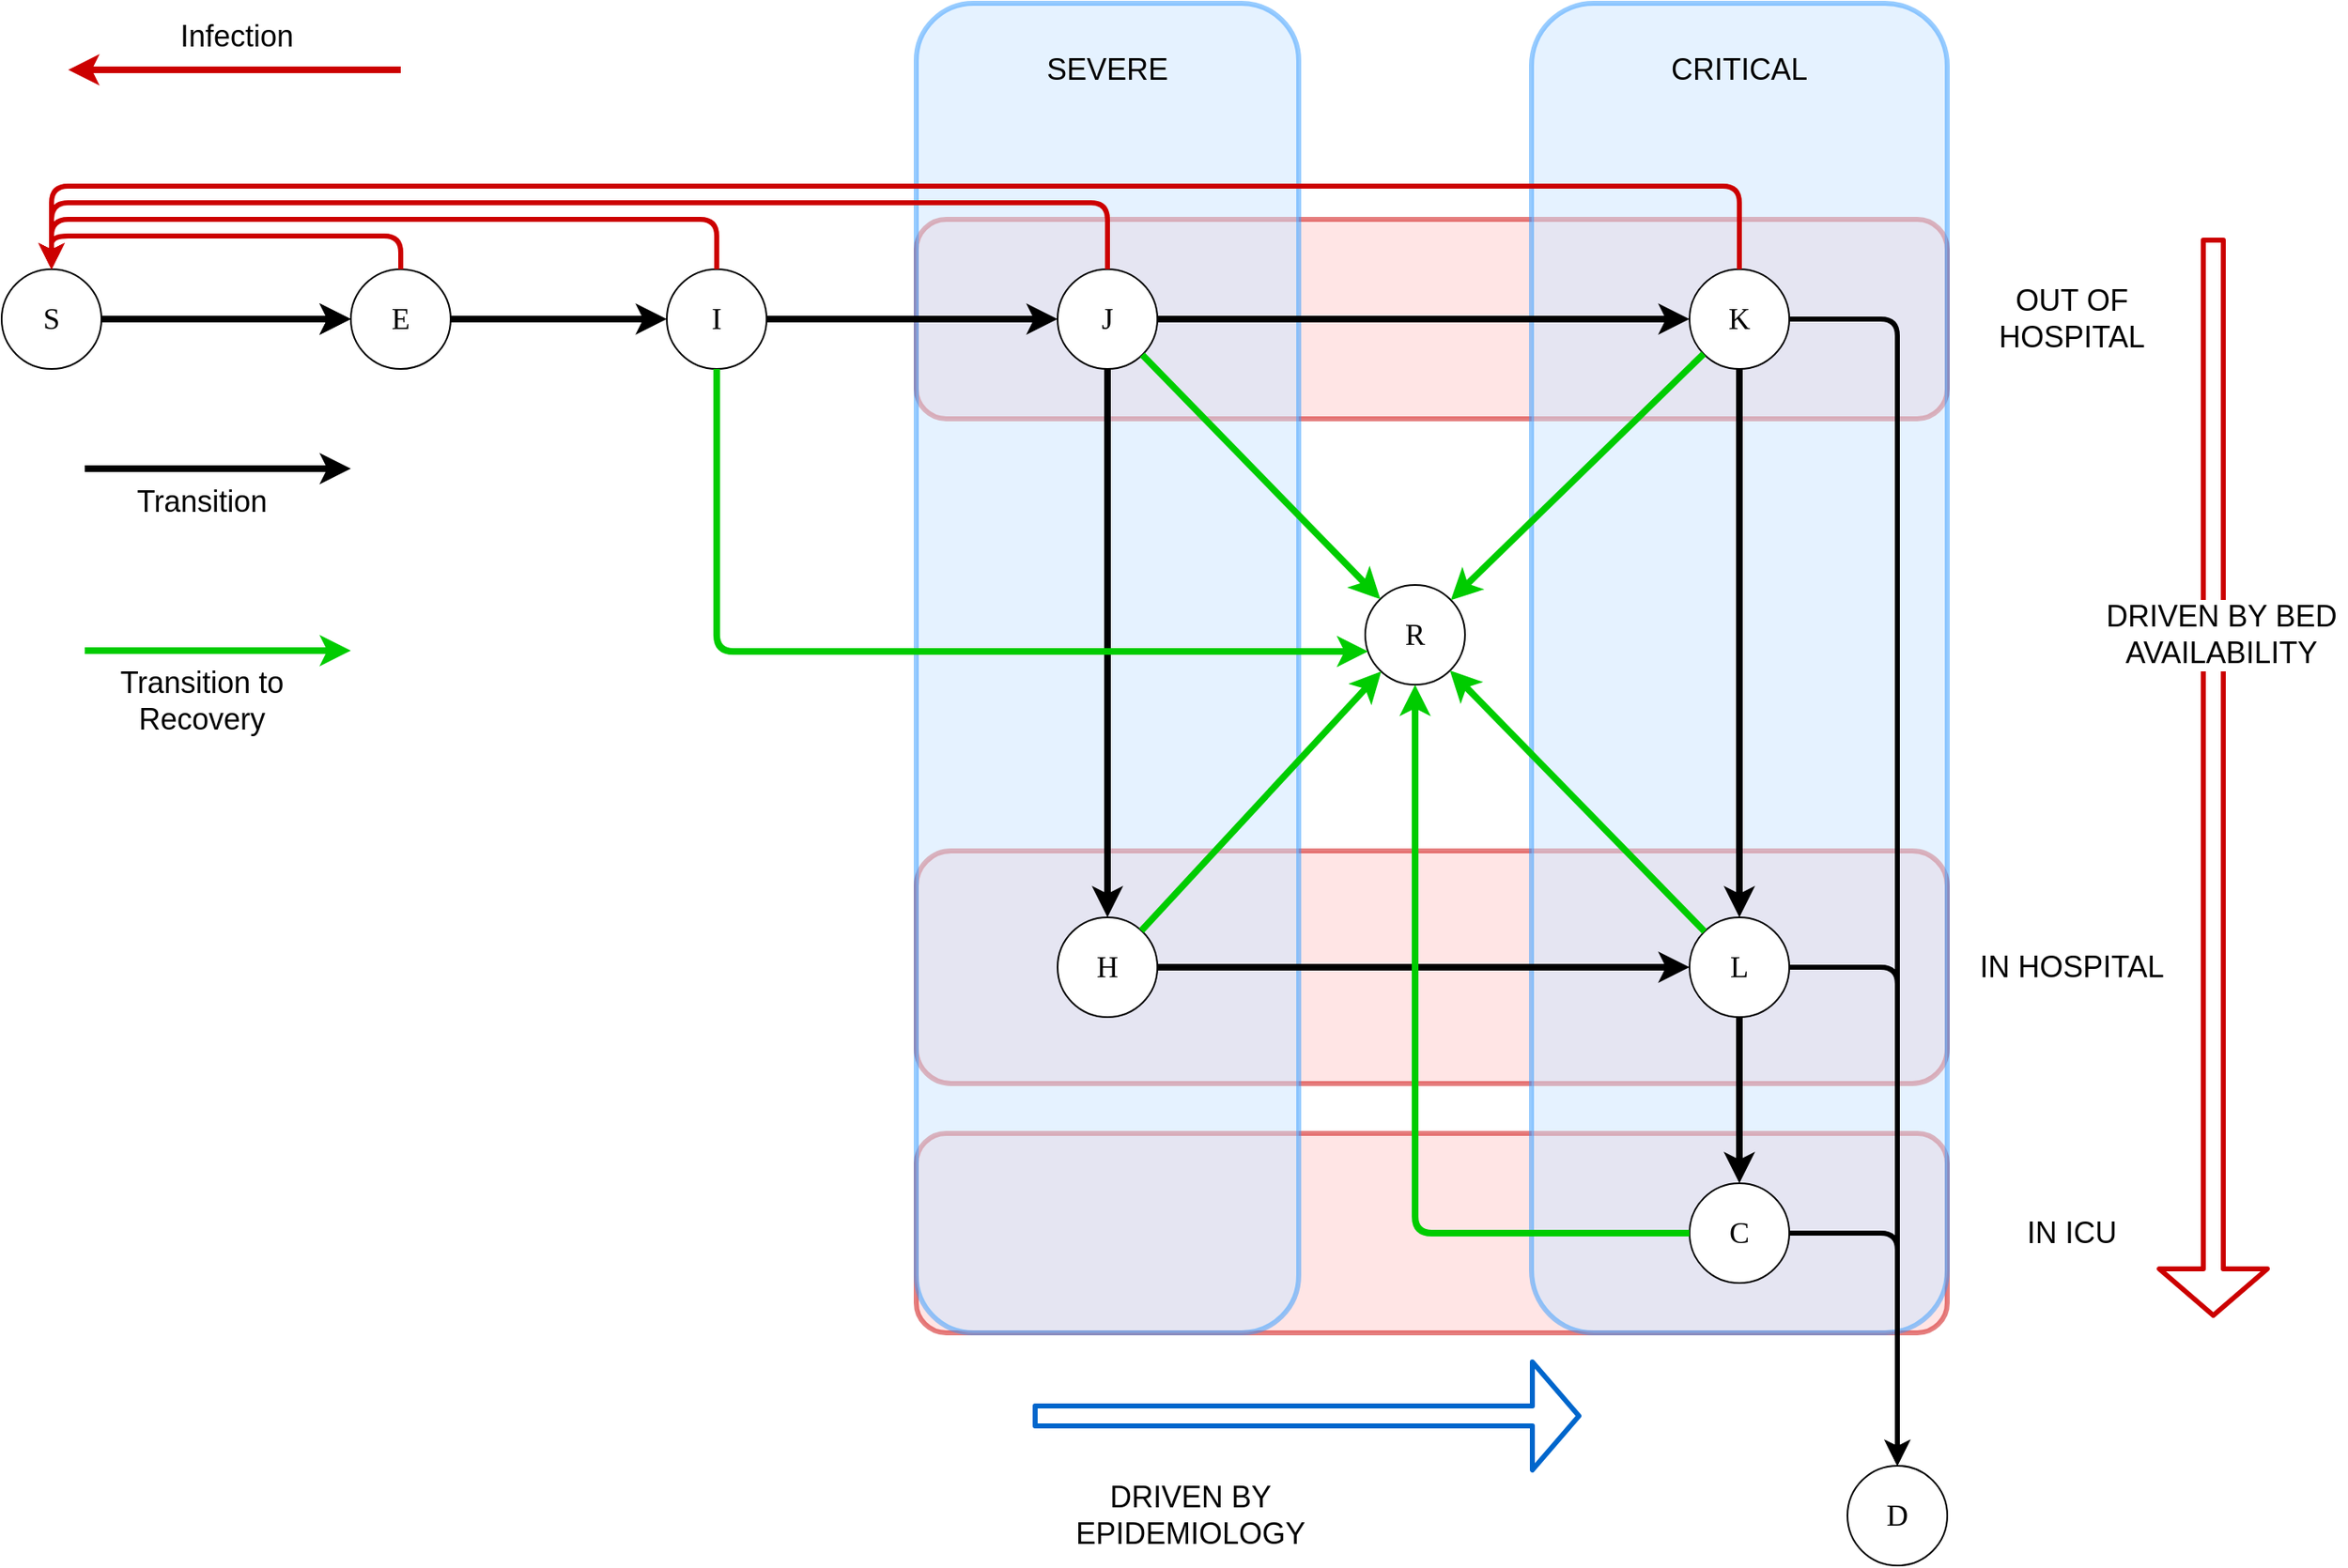 <mxfile version="12.6.5" type="device"><diagram id="RerGtXJefabZLA4IZbGL" name="Page-1"><mxGraphModel dx="2158.3" dy="795" grid="1" gridSize="10" guides="1" tooltips="1" connect="1" arrows="1" fold="1" page="1" pageScale="0.9" pageWidth="827" pageHeight="1169" math="0" shadow="0"><root><mxCell id="0"/><mxCell id="1" parent="0"/><mxCell id="Nf24T_Z3pcfL-pUpdGY4-33" value="" style="rounded=1;whiteSpace=wrap;html=1;fontSize=18;strokeWidth=3;strokeColor=#CC0000;fillColor=#FFCCCC;rotation=90;opacity=50;" parent="1" vertex="1"><mxGeometry x="620" y="490" width="120" height="620" as="geometry"/></mxCell><mxCell id="Nf24T_Z3pcfL-pUpdGY4-31" value="" style="rounded=1;whiteSpace=wrap;html=1;fontSize=18;strokeWidth=3;strokeColor=#CC0000;fillColor=#FFCCCC;rotation=90;opacity=50;" parent="1" vertex="1"><mxGeometry x="610" y="330" width="140" height="620" as="geometry"/></mxCell><mxCell id="Nf24T_Z3pcfL-pUpdGY4-29" value="" style="rounded=1;whiteSpace=wrap;html=1;fontSize=18;strokeWidth=3;strokeColor=#CC0000;fillColor=#FFCCCC;rotation=90;opacity=50;" parent="1" vertex="1"><mxGeometry x="620" y="-60" width="120" height="620" as="geometry"/></mxCell><mxCell id="Nf24T_Z3pcfL-pUpdGY4-27" value="" style="rounded=1;whiteSpace=wrap;html=1;fontSize=18;strokeWidth=3;strokeColor=#3399FF;fillColor=#CCE5FF;opacity=50;" parent="1" vertex="1"><mxGeometry x="740" y="60" width="250" height="800" as="geometry"/></mxCell><mxCell id="Nf24T_Z3pcfL-pUpdGY4-28" value="CRITICAL" style="text;html=1;strokeColor=none;fillColor=none;align=center;verticalAlign=middle;whiteSpace=wrap;rounded=0;fontSize=18;" parent="1" vertex="1"><mxGeometry x="815" y="80" width="100" height="40" as="geometry"/></mxCell><mxCell id="Nf24T_Z3pcfL-pUpdGY4-24" value="" style="rounded=1;whiteSpace=wrap;html=1;fontSize=18;strokeWidth=3;strokeColor=#3399FF;fillColor=#CCE5FF;opacity=50;" parent="1" vertex="1"><mxGeometry x="370" y="60" width="230" height="800" as="geometry"/></mxCell><mxCell id="QVjFgcgT2LXSMzU8Dr3d-1" value="S" style="ellipse;whiteSpace=wrap;html=1;aspect=fixed;fontFamily=Verdana;fontSize=18;" parent="1" vertex="1"><mxGeometry x="-180" y="220" width="60" height="60" as="geometry"/></mxCell><mxCell id="QVjFgcgT2LXSMzU8Dr3d-3" value="J" style="ellipse;whiteSpace=wrap;html=1;aspect=fixed;fontFamily=Verdana;fontSize=18;" parent="1" vertex="1"><mxGeometry x="455" y="220" width="60" height="60" as="geometry"/></mxCell><mxCell id="QVjFgcgT2LXSMzU8Dr3d-6" value="H" style="ellipse;whiteSpace=wrap;html=1;aspect=fixed;fontFamily=Verdana;fontSize=18;" parent="1" vertex="1"><mxGeometry x="455" y="610" width="60" height="60" as="geometry"/></mxCell><mxCell id="QVjFgcgT2LXSMzU8Dr3d-7" value="C" style="ellipse;whiteSpace=wrap;html=1;aspect=fixed;fontFamily=Verdana;fontSize=18;" parent="1" vertex="1"><mxGeometry x="835" y="770" width="60" height="60" as="geometry"/></mxCell><mxCell id="QVjFgcgT2LXSMzU8Dr3d-10" value="L" style="ellipse;whiteSpace=wrap;html=1;aspect=fixed;fontFamily=Verdana;fontSize=18;" parent="1" vertex="1"><mxGeometry x="835" y="610" width="60" height="60" as="geometry"/></mxCell><mxCell id="QVjFgcgT2LXSMzU8Dr3d-11" value="D" style="ellipse;whiteSpace=wrap;html=1;aspect=fixed;fontFamily=Verdana;fontSize=18;" parent="1" vertex="1"><mxGeometry x="930" y="940" width="60" height="60" as="geometry"/></mxCell><mxCell id="QVjFgcgT2LXSMzU8Dr3d-14" value="" style="endArrow=classic;html=1;fontFamily=Verdana;fontSize=18;strokeWidth=4;entryX=0;entryY=0.5;entryDx=0;entryDy=0;exitX=1;exitY=0.5;exitDx=0;exitDy=0;" parent="1" source="QVjFgcgT2LXSMzU8Dr3d-1" target="QVjFgcgT2LXSMzU8Dr3d-9" edge="1"><mxGeometry width="50" height="50" relative="1" as="geometry"><mxPoint x="-170" y="540" as="sourcePoint"/><mxPoint x="-120" y="490" as="targetPoint"/></mxGeometry></mxCell><mxCell id="QVjFgcgT2LXSMzU8Dr3d-16" value="" style="endArrow=classic;html=1;fontFamily=Verdana;fontSize=18;strokeWidth=4;entryX=0;entryY=0.5;entryDx=0;entryDy=0;" parent="1" source="GhdbaIzRPj2teoHkKRaa-11" target="QVjFgcgT2LXSMzU8Dr3d-3" edge="1"><mxGeometry width="50" height="50" relative="1" as="geometry"><mxPoint x="170" y="290" as="sourcePoint"/><mxPoint x="120" y="300" as="targetPoint"/></mxGeometry></mxCell><mxCell id="Nf24T_Z3pcfL-pUpdGY4-2" value="" style="endArrow=classic;html=1;fontFamily=Verdana;fontSize=18;strokeWidth=4;" parent="1" source="QVjFgcgT2LXSMzU8Dr3d-3" target="QVjFgcgT2LXSMzU8Dr3d-6" edge="1"><mxGeometry width="50" height="50" relative="1" as="geometry"><mxPoint x="390" y="290" as="sourcePoint"/><mxPoint x="340" y="300" as="targetPoint"/></mxGeometry></mxCell><mxCell id="Nf24T_Z3pcfL-pUpdGY4-7" value="" style="endArrow=classic;html=1;fontFamily=Verdana;fontSize=18;strokeWidth=4;entryX=0;entryY=0.5;entryDx=0;entryDy=0;exitX=1;exitY=0.5;exitDx=0;exitDy=0;" parent="1" source="QVjFgcgT2LXSMzU8Dr3d-6" target="QVjFgcgT2LXSMzU8Dr3d-10" edge="1"><mxGeometry width="50" height="50" relative="1" as="geometry"><mxPoint x="400" y="488" as="sourcePoint"/><mxPoint x="471" y="488" as="targetPoint"/></mxGeometry></mxCell><mxCell id="Nf24T_Z3pcfL-pUpdGY4-8" value="" style="endArrow=classic;html=1;fontFamily=Verdana;fontSize=18;strokeWidth=4;" parent="1" source="QVjFgcgT2LXSMzU8Dr3d-10" target="QVjFgcgT2LXSMzU8Dr3d-7" edge="1"><mxGeometry width="50" height="50" relative="1" as="geometry"><mxPoint x="870" y="550" as="sourcePoint"/><mxPoint x="820" y="560" as="targetPoint"/></mxGeometry></mxCell><mxCell id="Nf24T_Z3pcfL-pUpdGY4-13" value="" style="endArrow=classic;html=1;fontFamily=Verdana;fontSize=18;strokeWidth=4;" parent="1" edge="1"><mxGeometry width="50" height="50" relative="1" as="geometry"><mxPoint x="-130" y="340" as="sourcePoint"/><mxPoint x="30" y="340" as="targetPoint"/></mxGeometry></mxCell><mxCell id="Nf24T_Z3pcfL-pUpdGY4-14" value="Transition" style="text;html=1;align=center;verticalAlign=middle;resizable=0;points=[];labelBackgroundColor=#ffffff;fontSize=18;" parent="Nf24T_Z3pcfL-pUpdGY4-13" vertex="1" connectable="0"><mxGeometry x="-0.225" y="-6" relative="1" as="geometry"><mxPoint x="8" y="14" as="offset"/></mxGeometry></mxCell><mxCell id="Nf24T_Z3pcfL-pUpdGY4-15" value="" style="endArrow=classic;html=1;fontFamily=Verdana;fontSize=18;strokeWidth=4;strokeColor=#CC0000;" parent="1" edge="1"><mxGeometry width="50" height="50" relative="1" as="geometry"><mxPoint x="60" y="100" as="sourcePoint"/><mxPoint x="-140" y="100" as="targetPoint"/></mxGeometry></mxCell><mxCell id="Nf24T_Z3pcfL-pUpdGY4-16" value="Infection" style="text;html=1;align=center;verticalAlign=middle;resizable=0;points=[];labelBackgroundColor=#ffffff;fontSize=18;" parent="Nf24T_Z3pcfL-pUpdGY4-15" vertex="1" connectable="0"><mxGeometry x="-0.225" y="-6" relative="1" as="geometry"><mxPoint x="-22" y="-14" as="offset"/></mxGeometry></mxCell><mxCell id="QVjFgcgT2LXSMzU8Dr3d-9" value="E" style="ellipse;whiteSpace=wrap;html=1;aspect=fixed;fontFamily=Verdana;fontSize=18;" parent="1" vertex="1"><mxGeometry x="30" y="220" width="60" height="60" as="geometry"/></mxCell><mxCell id="Nf24T_Z3pcfL-pUpdGY4-19" value="" style="endArrow=classic;html=1;fontFamily=Verdana;fontSize=18;strokeWidth=4;entryX=0;entryY=0.5;entryDx=0;entryDy=0;" parent="1" target="QVjFgcgT2LXSMzU8Dr3d-9" edge="1"><mxGeometry width="50" height="50" relative="1" as="geometry"><mxPoint x="-10" y="250" as="sourcePoint"/><mxPoint x="140" y="250" as="targetPoint"/></mxGeometry></mxCell><mxCell id="Nf24T_Z3pcfL-pUpdGY4-22" value="K" style="ellipse;whiteSpace=wrap;html=1;aspect=fixed;fontFamily=Verdana;fontSize=18;" parent="1" vertex="1"><mxGeometry x="835" y="220" width="60" height="60" as="geometry"/></mxCell><mxCell id="Nf24T_Z3pcfL-pUpdGY4-23" value="" style="endArrow=classic;html=1;fontFamily=Verdana;fontSize=18;strokeWidth=4;" parent="1" source="QVjFgcgT2LXSMzU8Dr3d-3" target="Nf24T_Z3pcfL-pUpdGY4-22" edge="1"><mxGeometry width="50" height="50" relative="1" as="geometry"><mxPoint x="460" y="290" as="sourcePoint"/><mxPoint x="460" y="380" as="targetPoint"/></mxGeometry></mxCell><mxCell id="Nf24T_Z3pcfL-pUpdGY4-26" value="SEVERE" style="text;html=1;strokeColor=none;fillColor=none;align=center;verticalAlign=middle;whiteSpace=wrap;rounded=0;fontSize=18;" parent="1" vertex="1"><mxGeometry x="435" y="80" width="100" height="40" as="geometry"/></mxCell><mxCell id="Nf24T_Z3pcfL-pUpdGY4-30" value="OUT OF HOSPITAL" style="text;html=1;strokeColor=none;fillColor=none;align=center;verticalAlign=middle;whiteSpace=wrap;rounded=0;fontSize=18;" parent="1" vertex="1"><mxGeometry x="990" y="220" width="150" height="60" as="geometry"/></mxCell><mxCell id="Nf24T_Z3pcfL-pUpdGY4-32" value="IN HOSPITAL" style="text;html=1;strokeColor=none;fillColor=none;align=center;verticalAlign=middle;whiteSpace=wrap;rounded=0;fontSize=18;" parent="1" vertex="1"><mxGeometry x="990" y="610" width="150" height="60" as="geometry"/></mxCell><mxCell id="Nf24T_Z3pcfL-pUpdGY4-34" value="IN ICU" style="text;html=1;strokeColor=none;fillColor=none;align=center;verticalAlign=middle;whiteSpace=wrap;rounded=0;fontSize=18;" parent="1" vertex="1"><mxGeometry x="990" y="770" width="150" height="60" as="geometry"/></mxCell><mxCell id="Nf24T_Z3pcfL-pUpdGY4-36" value="" style="endArrow=classic;html=1;fontFamily=Verdana;fontSize=18;strokeWidth=4;" parent="1" source="Nf24T_Z3pcfL-pUpdGY4-22" target="QVjFgcgT2LXSMzU8Dr3d-10" edge="1"><mxGeometry width="50" height="50" relative="1" as="geometry"><mxPoint x="720" y="290" as="sourcePoint"/><mxPoint x="720" y="410" as="targetPoint"/></mxGeometry></mxCell><mxCell id="Nf24T_Z3pcfL-pUpdGY4-37" value="" style="edgeStyle=segmentEdgeStyle;endArrow=classic;html=1;strokeColor=#000000;strokeWidth=3;fontSize=18;rounded=1;" parent="1" source="QVjFgcgT2LXSMzU8Dr3d-7" target="QVjFgcgT2LXSMzU8Dr3d-11" edge="1"><mxGeometry width="50" height="50" relative="1" as="geometry"><mxPoint x="190" y="1030" as="sourcePoint"/><mxPoint x="240" y="980" as="targetPoint"/></mxGeometry></mxCell><mxCell id="Nf24T_Z3pcfL-pUpdGY4-38" value="" style="edgeStyle=segmentEdgeStyle;endArrow=classic;html=1;strokeColor=#000000;strokeWidth=3;fontSize=18;rounded=1;" parent="1" source="QVjFgcgT2LXSMzU8Dr3d-10" target="QVjFgcgT2LXSMzU8Dr3d-11" edge="1"><mxGeometry width="50" height="50" relative="1" as="geometry"><mxPoint x="690" y="810" as="sourcePoint"/><mxPoint x="790" y="990" as="targetPoint"/></mxGeometry></mxCell><mxCell id="Nf24T_Z3pcfL-pUpdGY4-39" value="" style="edgeStyle=segmentEdgeStyle;endArrow=classic;html=1;strokeColor=#000000;strokeWidth=3;fontSize=18;rounded=1;" parent="1" source="Nf24T_Z3pcfL-pUpdGY4-22" target="QVjFgcgT2LXSMzU8Dr3d-11" edge="1"><mxGeometry width="50" height="50" relative="1" as="geometry"><mxPoint x="690" y="440" as="sourcePoint"/><mxPoint x="790" y="790" as="targetPoint"/></mxGeometry></mxCell><mxCell id="Nf24T_Z3pcfL-pUpdGY4-40" value="R" style="ellipse;whiteSpace=wrap;html=1;aspect=fixed;fontFamily=Verdana;fontSize=18;" parent="1" vertex="1"><mxGeometry x="640" y="410" width="60" height="60" as="geometry"/></mxCell><mxCell id="Nf24T_Z3pcfL-pUpdGY4-44" value="" style="edgeStyle=segmentEdgeStyle;endArrow=classic;html=1;strokeColor=#CC0000;strokeWidth=3;fontSize=18;" parent="1" source="QVjFgcgT2LXSMzU8Dr3d-9" target="QVjFgcgT2LXSMzU8Dr3d-1" edge="1"><mxGeometry width="50" height="50" relative="1" as="geometry"><mxPoint x="-90" y="710" as="sourcePoint"/><mxPoint x="-40" y="660" as="targetPoint"/><Array as="points"><mxPoint x="60" y="200"/><mxPoint x="-150" y="200"/></Array></mxGeometry></mxCell><mxCell id="Nf24T_Z3pcfL-pUpdGY4-45" value="" style="edgeStyle=segmentEdgeStyle;endArrow=classic;html=1;strokeColor=#CC0000;strokeWidth=3;fontSize=18;" parent="1" source="QVjFgcgT2LXSMzU8Dr3d-3" target="QVjFgcgT2LXSMzU8Dr3d-1" edge="1"><mxGeometry width="50" height="50" relative="1" as="geometry"><mxPoint x="250" y="230" as="sourcePoint"/><mxPoint x="40" y="230" as="targetPoint"/><Array as="points"><mxPoint x="485" y="180"/><mxPoint x="-150" y="180"/></Array></mxGeometry></mxCell><mxCell id="Nf24T_Z3pcfL-pUpdGY4-46" value="" style="edgeStyle=segmentEdgeStyle;endArrow=classic;html=1;strokeColor=#CC0000;strokeWidth=3;fontSize=18;" parent="1" source="Nf24T_Z3pcfL-pUpdGY4-22" target="QVjFgcgT2LXSMzU8Dr3d-1" edge="1"><mxGeometry width="50" height="50" relative="1" as="geometry"><mxPoint x="260" y="240" as="sourcePoint"/><mxPoint x="50" y="240" as="targetPoint"/><Array as="points"><mxPoint x="865" y="170"/><mxPoint x="-150" y="170"/></Array></mxGeometry></mxCell><mxCell id="Nf24T_Z3pcfL-pUpdGY4-47" value="" style="shape=flexArrow;endArrow=classic;html=1;strokeColor=#0066CC;strokeWidth=3;fontSize=18;endWidth=50;endSize=8.33;" parent="1" edge="1"><mxGeometry width="50" height="50" relative="1" as="geometry"><mxPoint x="440" y="910" as="sourcePoint"/><mxPoint x="770" y="910" as="targetPoint"/></mxGeometry></mxCell><mxCell id="Nf24T_Z3pcfL-pUpdGY4-48" value="DRIVEN BY EPIDEMIOLOGY" style="text;html=1;strokeColor=none;fillColor=none;align=center;verticalAlign=middle;whiteSpace=wrap;rounded=0;fontSize=18;" parent="1" vertex="1"><mxGeometry x="460" y="940" width="150" height="60" as="geometry"/></mxCell><mxCell id="Nf24T_Z3pcfL-pUpdGY4-50" value="" style="shape=flexArrow;endArrow=classic;html=1;strokeColor=#CC0000;strokeWidth=3;fontSize=18;endWidth=50;endSize=8.33;" parent="1" edge="1"><mxGeometry width="50" height="50" relative="1" as="geometry"><mxPoint x="1150" y="201" as="sourcePoint"/><mxPoint x="1150" y="851" as="targetPoint"/></mxGeometry></mxCell><mxCell id="GhdbaIzRPj2teoHkKRaa-2" value="" style="endArrow=classic;html=1;fontFamily=Verdana;fontSize=18;strokeWidth=4;strokeColor=#00CC00;" edge="1" parent="1" source="QVjFgcgT2LXSMzU8Dr3d-3" target="Nf24T_Z3pcfL-pUpdGY4-40"><mxGeometry width="50" height="50" relative="1" as="geometry"><mxPoint x="280" y="260" as="sourcePoint"/><mxPoint x="430" y="260" as="targetPoint"/></mxGeometry></mxCell><mxCell id="GhdbaIzRPj2teoHkKRaa-3" value="" style="endArrow=classic;html=1;fontFamily=Verdana;fontSize=18;strokeWidth=4;strokeColor=#00CC00;" edge="1" parent="1" source="Nf24T_Z3pcfL-pUpdGY4-22" target="Nf24T_Z3pcfL-pUpdGY4-40"><mxGeometry width="50" height="50" relative="1" as="geometry"><mxPoint x="477.157" y="284.61" as="sourcePoint"/><mxPoint x="582.796" y="435.423" as="targetPoint"/></mxGeometry></mxCell><mxCell id="GhdbaIzRPj2teoHkKRaa-4" value="" style="endArrow=classic;html=1;fontFamily=Verdana;fontSize=18;strokeWidth=4;strokeColor=#00CC00;" edge="1" parent="1" source="QVjFgcgT2LXSMzU8Dr3d-6" target="Nf24T_Z3pcfL-pUpdGY4-40"><mxGeometry width="50" height="50" relative="1" as="geometry"><mxPoint x="477.157" y="284.61" as="sourcePoint"/><mxPoint x="582.796" y="435.423" as="targetPoint"/></mxGeometry></mxCell><mxCell id="GhdbaIzRPj2teoHkKRaa-5" value="" style="endArrow=classic;html=1;fontFamily=Verdana;fontSize=18;strokeWidth=4;strokeColor=#00CC00;" edge="1" parent="1" source="QVjFgcgT2LXSMzU8Dr3d-10" target="Nf24T_Z3pcfL-pUpdGY4-40"><mxGeometry width="50" height="50" relative="1" as="geometry"><mxPoint x="487.157" y="294.61" as="sourcePoint"/><mxPoint x="592.796" y="445.423" as="targetPoint"/></mxGeometry></mxCell><mxCell id="GhdbaIzRPj2teoHkKRaa-6" value="" style="edgeStyle=segmentEdgeStyle;endArrow=classic;html=1;strokeColor=#00CC00;strokeWidth=4;fontSize=18;rounded=1;" edge="1" parent="1" source="QVjFgcgT2LXSMzU8Dr3d-7" target="Nf24T_Z3pcfL-pUpdGY4-40"><mxGeometry width="50" height="50" relative="1" as="geometry"><mxPoint x="780" y="640" as="sourcePoint"/><mxPoint x="535" y="700" as="targetPoint"/></mxGeometry></mxCell><mxCell id="GhdbaIzRPj2teoHkKRaa-8" value="" style="endArrow=classic;html=1;fontFamily=Verdana;fontSize=18;strokeWidth=4;strokeColor=#00CC00;" edge="1" parent="1"><mxGeometry width="50" height="50" relative="1" as="geometry"><mxPoint x="-130" y="449.5" as="sourcePoint"/><mxPoint x="30" y="449.5" as="targetPoint"/></mxGeometry></mxCell><mxCell id="GhdbaIzRPj2teoHkKRaa-9" value="Transition to &lt;br&gt;Recovery" style="text;html=1;align=center;verticalAlign=middle;resizable=0;points=[];labelBackgroundColor=#ffffff;fontSize=18;" vertex="1" connectable="0" parent="GhdbaIzRPj2teoHkKRaa-8"><mxGeometry x="-0.225" y="-6" relative="1" as="geometry"><mxPoint x="8" y="24.5" as="offset"/></mxGeometry></mxCell><mxCell id="GhdbaIzRPj2teoHkKRaa-11" value="I" style="ellipse;whiteSpace=wrap;html=1;aspect=fixed;fontFamily=Verdana;fontSize=18;" vertex="1" parent="1"><mxGeometry x="220" y="220" width="60" height="60" as="geometry"/></mxCell><mxCell id="GhdbaIzRPj2teoHkKRaa-12" value="" style="endArrow=classic;html=1;fontFamily=Verdana;fontSize=18;strokeWidth=4;entryX=0;entryY=0.5;entryDx=0;entryDy=0;" edge="1" parent="1" source="QVjFgcgT2LXSMzU8Dr3d-9" target="GhdbaIzRPj2teoHkKRaa-11"><mxGeometry width="50" height="50" relative="1" as="geometry"><mxPoint x="90" y="250" as="sourcePoint"/><mxPoint x="420" y="250" as="targetPoint"/></mxGeometry></mxCell><mxCell id="GhdbaIzRPj2teoHkKRaa-13" value="" style="edgeStyle=segmentEdgeStyle;endArrow=classic;html=1;strokeColor=#CC0000;strokeWidth=3;fontSize=18;" edge="1" parent="1" source="GhdbaIzRPj2teoHkKRaa-11" target="QVjFgcgT2LXSMzU8Dr3d-1"><mxGeometry width="50" height="50" relative="1" as="geometry"><mxPoint x="70" y="230" as="sourcePoint"/><mxPoint x="-140.0" y="230" as="targetPoint"/><Array as="points"><mxPoint x="250" y="190"/><mxPoint x="-150" y="190"/></Array></mxGeometry></mxCell><mxCell id="GhdbaIzRPj2teoHkKRaa-14" value="" style="edgeStyle=segmentEdgeStyle;endArrow=classic;html=1;strokeColor=#00CC00;strokeWidth=4;fontSize=18;rounded=1;" edge="1" parent="1" source="GhdbaIzRPj2teoHkKRaa-11" target="Nf24T_Z3pcfL-pUpdGY4-40"><mxGeometry width="50" height="50" relative="1" as="geometry"><mxPoint x="720" y="810" as="sourcePoint"/><mxPoint x="600" y="490" as="targetPoint"/><Array as="points"><mxPoint x="250" y="450"/></Array></mxGeometry></mxCell><mxCell id="Nf24T_Z3pcfL-pUpdGY4-49" value="DRIVEN BY BED AVAILABILITY" style="text;html=1;strokeColor=none;fillColor=none;align=center;verticalAlign=middle;whiteSpace=wrap;rounded=0;fontSize=18;labelBackgroundColor=#ffffff;" parent="1" vertex="1"><mxGeometry x="1080" y="410" width="150" height="60" as="geometry"/></mxCell></root></mxGraphModel></diagram></mxfile>